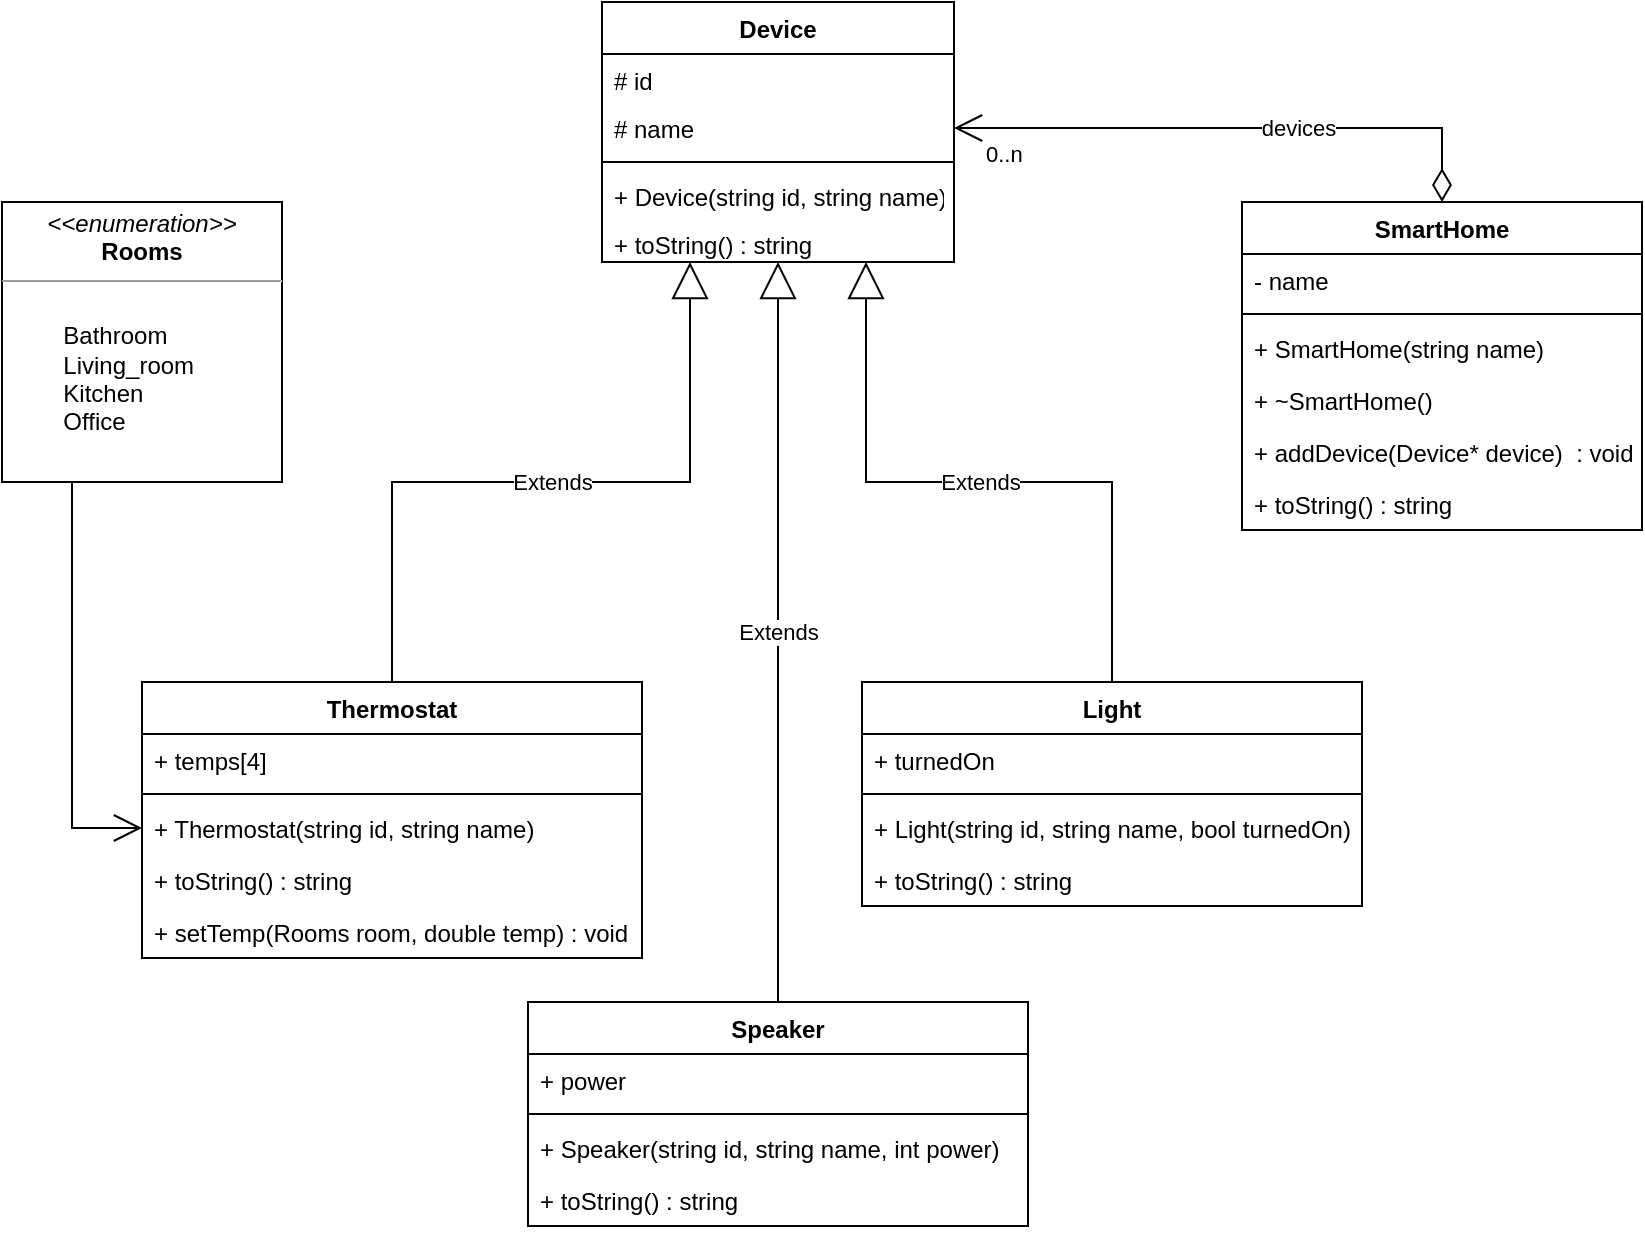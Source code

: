 <mxfile version="16.2.7" type="device"><diagram id="C5RBs43oDa-KdzZeNtuy" name="Page-1"><mxGraphModel dx="1293" dy="641" grid="1" gridSize="10" guides="1" tooltips="1" connect="1" arrows="1" fold="1" page="1" pageScale="1" pageWidth="827" pageHeight="1169" math="0" shadow="0"><root><mxCell id="WIyWlLk6GJQsqaUBKTNV-0"/><mxCell id="WIyWlLk6GJQsqaUBKTNV-1" parent="WIyWlLk6GJQsqaUBKTNV-0"/><mxCell id="xr8vjrJvf5Me4gC8-124-5" value="SmartHome" style="swimlane;fontStyle=1;align=center;verticalAlign=top;childLayout=stackLayout;horizontal=1;startSize=26;horizontalStack=0;resizeParent=1;resizeParentMax=0;resizeLast=0;collapsible=1;marginBottom=0;" vertex="1" parent="WIyWlLk6GJQsqaUBKTNV-1"><mxGeometry x="624" y="140" width="200" height="164" as="geometry"/></mxCell><mxCell id="xr8vjrJvf5Me4gC8-124-6" value="- name" style="text;strokeColor=none;fillColor=none;align=left;verticalAlign=top;spacingLeft=4;spacingRight=4;overflow=hidden;rotatable=0;points=[[0,0.5],[1,0.5]];portConstraint=eastwest;" vertex="1" parent="xr8vjrJvf5Me4gC8-124-5"><mxGeometry y="26" width="200" height="26" as="geometry"/></mxCell><mxCell id="xr8vjrJvf5Me4gC8-124-7" value="" style="line;strokeWidth=1;fillColor=none;align=left;verticalAlign=middle;spacingTop=-1;spacingLeft=3;spacingRight=3;rotatable=0;labelPosition=right;points=[];portConstraint=eastwest;" vertex="1" parent="xr8vjrJvf5Me4gC8-124-5"><mxGeometry y="52" width="200" height="8" as="geometry"/></mxCell><mxCell id="xr8vjrJvf5Me4gC8-124-8" value="+ SmartHome(string name)" style="text;strokeColor=none;fillColor=none;align=left;verticalAlign=top;spacingLeft=4;spacingRight=4;overflow=hidden;rotatable=0;points=[[0,0.5],[1,0.5]];portConstraint=eastwest;" vertex="1" parent="xr8vjrJvf5Me4gC8-124-5"><mxGeometry y="60" width="200" height="26" as="geometry"/></mxCell><mxCell id="xr8vjrJvf5Me4gC8-124-14" value="+ ~SmartHome()" style="text;strokeColor=none;fillColor=none;align=left;verticalAlign=top;spacingLeft=4;spacingRight=4;overflow=hidden;rotatable=0;points=[[0,0.5],[1,0.5]];portConstraint=eastwest;" vertex="1" parent="xr8vjrJvf5Me4gC8-124-5"><mxGeometry y="86" width="200" height="26" as="geometry"/></mxCell><mxCell id="xr8vjrJvf5Me4gC8-124-15" value="+ addDevice(Device* device)  : void" style="text;strokeColor=none;fillColor=none;align=left;verticalAlign=top;spacingLeft=4;spacingRight=4;overflow=hidden;rotatable=0;points=[[0,0.5],[1,0.5]];portConstraint=eastwest;" vertex="1" parent="xr8vjrJvf5Me4gC8-124-5"><mxGeometry y="112" width="200" height="26" as="geometry"/></mxCell><mxCell id="xr8vjrJvf5Me4gC8-124-16" value="+ toString() : string" style="text;strokeColor=none;fillColor=none;align=left;verticalAlign=top;spacingLeft=4;spacingRight=4;overflow=hidden;rotatable=0;points=[[0,0.5],[1,0.5]];portConstraint=eastwest;" vertex="1" parent="xr8vjrJvf5Me4gC8-124-5"><mxGeometry y="138" width="200" height="26" as="geometry"/></mxCell><mxCell id="xr8vjrJvf5Me4gC8-124-9" value="Device" style="swimlane;fontStyle=1;align=center;verticalAlign=top;childLayout=stackLayout;horizontal=1;startSize=26;horizontalStack=0;resizeParent=1;resizeParentMax=0;resizeLast=0;collapsible=1;marginBottom=0;" vertex="1" parent="WIyWlLk6GJQsqaUBKTNV-1"><mxGeometry x="304" y="40" width="176" height="130" as="geometry"/></mxCell><mxCell id="xr8vjrJvf5Me4gC8-124-10" value="# id&#10;" style="text;strokeColor=none;fillColor=none;align=left;verticalAlign=top;spacingLeft=4;spacingRight=4;overflow=hidden;rotatable=0;points=[[0,0.5],[1,0.5]];portConstraint=eastwest;" vertex="1" parent="xr8vjrJvf5Me4gC8-124-9"><mxGeometry y="26" width="176" height="24" as="geometry"/></mxCell><mxCell id="xr8vjrJvf5Me4gC8-124-13" value="# name&#10;" style="text;strokeColor=none;fillColor=none;align=left;verticalAlign=top;spacingLeft=4;spacingRight=4;overflow=hidden;rotatable=0;points=[[0,0.5],[1,0.5]];portConstraint=eastwest;" vertex="1" parent="xr8vjrJvf5Me4gC8-124-9"><mxGeometry y="50" width="176" height="26" as="geometry"/></mxCell><mxCell id="xr8vjrJvf5Me4gC8-124-11" value="" style="line;strokeWidth=1;fillColor=none;align=left;verticalAlign=middle;spacingTop=-1;spacingLeft=3;spacingRight=3;rotatable=0;labelPosition=right;points=[];portConstraint=eastwest;" vertex="1" parent="xr8vjrJvf5Me4gC8-124-9"><mxGeometry y="76" width="176" height="8" as="geometry"/></mxCell><mxCell id="zkfFHV4jXpPFQw0GAbJ--5" value="+ Device(string id, string name)" style="text;align=left;verticalAlign=top;spacingLeft=4;spacingRight=4;overflow=hidden;rotatable=0;points=[[0,0.5],[1,0.5]];portConstraint=eastwest;" parent="xr8vjrJvf5Me4gC8-124-9" vertex="1"><mxGeometry y="84" width="176" height="24" as="geometry"/></mxCell><mxCell id="xr8vjrJvf5Me4gC8-124-4" value="+ toString() : string" style="text;strokeColor=none;fillColor=none;align=left;verticalAlign=top;spacingLeft=4;spacingRight=4;overflow=hidden;rotatable=0;points=[[0,0.5],[1,0.5]];portConstraint=eastwest;" vertex="1" parent="xr8vjrJvf5Me4gC8-124-9"><mxGeometry y="108" width="176" height="22" as="geometry"/></mxCell><mxCell id="xr8vjrJvf5Me4gC8-124-17" value="Light" style="swimlane;fontStyle=1;align=center;verticalAlign=top;childLayout=stackLayout;horizontal=1;startSize=26;horizontalStack=0;resizeParent=1;resizeParentMax=0;resizeLast=0;collapsible=1;marginBottom=0;" vertex="1" parent="WIyWlLk6GJQsqaUBKTNV-1"><mxGeometry x="434" y="380" width="250" height="112" as="geometry"><mxRectangle x="270" y="380" width="60" height="26" as="alternateBounds"/></mxGeometry></mxCell><mxCell id="xr8vjrJvf5Me4gC8-124-18" value="+ turnedOn" style="text;strokeColor=none;fillColor=none;align=left;verticalAlign=top;spacingLeft=4;spacingRight=4;overflow=hidden;rotatable=0;points=[[0,0.5],[1,0.5]];portConstraint=eastwest;" vertex="1" parent="xr8vjrJvf5Me4gC8-124-17"><mxGeometry y="26" width="250" height="26" as="geometry"/></mxCell><mxCell id="xr8vjrJvf5Me4gC8-124-19" value="" style="line;strokeWidth=1;fillColor=none;align=left;verticalAlign=middle;spacingTop=-1;spacingLeft=3;spacingRight=3;rotatable=0;labelPosition=right;points=[];portConstraint=eastwest;" vertex="1" parent="xr8vjrJvf5Me4gC8-124-17"><mxGeometry y="52" width="250" height="8" as="geometry"/></mxCell><mxCell id="xr8vjrJvf5Me4gC8-124-20" value="+ Light(string id, string name, bool turnedOn)" style="text;strokeColor=none;fillColor=none;align=left;verticalAlign=top;spacingLeft=4;spacingRight=4;overflow=hidden;rotatable=0;points=[[0,0.5],[1,0.5]];portConstraint=eastwest;" vertex="1" parent="xr8vjrJvf5Me4gC8-124-17"><mxGeometry y="60" width="250" height="26" as="geometry"/></mxCell><mxCell id="xr8vjrJvf5Me4gC8-124-21" value="+ toString() : string" style="text;strokeColor=none;fillColor=none;align=left;verticalAlign=top;spacingLeft=4;spacingRight=4;overflow=hidden;rotatable=0;points=[[0,0.5],[1,0.5]];portConstraint=eastwest;" vertex="1" parent="xr8vjrJvf5Me4gC8-124-17"><mxGeometry y="86" width="250" height="26" as="geometry"/></mxCell><mxCell id="xr8vjrJvf5Me4gC8-124-22" value="Speaker" style="swimlane;fontStyle=1;align=center;verticalAlign=top;childLayout=stackLayout;horizontal=1;startSize=26;horizontalStack=0;resizeParent=1;resizeParentMax=0;resizeLast=0;collapsible=1;marginBottom=0;" vertex="1" parent="WIyWlLk6GJQsqaUBKTNV-1"><mxGeometry x="267" y="540" width="250" height="112" as="geometry"/></mxCell><mxCell id="xr8vjrJvf5Me4gC8-124-23" value="+ power" style="text;strokeColor=none;fillColor=none;align=left;verticalAlign=top;spacingLeft=4;spacingRight=4;overflow=hidden;rotatable=0;points=[[0,0.5],[1,0.5]];portConstraint=eastwest;" vertex="1" parent="xr8vjrJvf5Me4gC8-124-22"><mxGeometry y="26" width="250" height="26" as="geometry"/></mxCell><mxCell id="xr8vjrJvf5Me4gC8-124-24" value="" style="line;strokeWidth=1;fillColor=none;align=left;verticalAlign=middle;spacingTop=-1;spacingLeft=3;spacingRight=3;rotatable=0;labelPosition=right;points=[];portConstraint=eastwest;" vertex="1" parent="xr8vjrJvf5Me4gC8-124-22"><mxGeometry y="52" width="250" height="8" as="geometry"/></mxCell><mxCell id="xr8vjrJvf5Me4gC8-124-25" value="+ Speaker(string id, string name, int power)" style="text;strokeColor=none;fillColor=none;align=left;verticalAlign=top;spacingLeft=4;spacingRight=4;overflow=hidden;rotatable=0;points=[[0,0.5],[1,0.5]];portConstraint=eastwest;" vertex="1" parent="xr8vjrJvf5Me4gC8-124-22"><mxGeometry y="60" width="250" height="26" as="geometry"/></mxCell><mxCell id="xr8vjrJvf5Me4gC8-124-26" value="+ toString() : string" style="text;strokeColor=none;fillColor=none;align=left;verticalAlign=top;spacingLeft=4;spacingRight=4;overflow=hidden;rotatable=0;points=[[0,0.5],[1,0.5]];portConstraint=eastwest;" vertex="1" parent="xr8vjrJvf5Me4gC8-124-22"><mxGeometry y="86" width="250" height="26" as="geometry"/></mxCell><mxCell id="xr8vjrJvf5Me4gC8-124-27" value="Thermostat" style="swimlane;fontStyle=1;align=center;verticalAlign=top;childLayout=stackLayout;horizontal=1;startSize=26;horizontalStack=0;resizeParent=1;resizeParentMax=0;resizeLast=0;collapsible=1;marginBottom=0;" vertex="1" parent="WIyWlLk6GJQsqaUBKTNV-1"><mxGeometry x="74" y="380" width="250" height="138" as="geometry"/></mxCell><mxCell id="xr8vjrJvf5Me4gC8-124-28" value="+ temps[4]" style="text;strokeColor=none;fillColor=none;align=left;verticalAlign=top;spacingLeft=4;spacingRight=4;overflow=hidden;rotatable=0;points=[[0,0.5],[1,0.5]];portConstraint=eastwest;" vertex="1" parent="xr8vjrJvf5Me4gC8-124-27"><mxGeometry y="26" width="250" height="26" as="geometry"/></mxCell><mxCell id="xr8vjrJvf5Me4gC8-124-29" value="" style="line;strokeWidth=1;fillColor=none;align=left;verticalAlign=middle;spacingTop=-1;spacingLeft=3;spacingRight=3;rotatable=0;labelPosition=right;points=[];portConstraint=eastwest;" vertex="1" parent="xr8vjrJvf5Me4gC8-124-27"><mxGeometry y="52" width="250" height="8" as="geometry"/></mxCell><mxCell id="xr8vjrJvf5Me4gC8-124-30" value="+ Thermostat(string id, string name)" style="text;strokeColor=none;fillColor=none;align=left;verticalAlign=top;spacingLeft=4;spacingRight=4;overflow=hidden;rotatable=0;points=[[0,0.5],[1,0.5]];portConstraint=eastwest;" vertex="1" parent="xr8vjrJvf5Me4gC8-124-27"><mxGeometry y="60" width="250" height="26" as="geometry"/></mxCell><mxCell id="xr8vjrJvf5Me4gC8-124-31" value="+ toString() : string" style="text;strokeColor=none;fillColor=none;align=left;verticalAlign=top;spacingLeft=4;spacingRight=4;overflow=hidden;rotatable=0;points=[[0,0.5],[1,0.5]];portConstraint=eastwest;" vertex="1" parent="xr8vjrJvf5Me4gC8-124-27"><mxGeometry y="86" width="250" height="26" as="geometry"/></mxCell><mxCell id="xr8vjrJvf5Me4gC8-124-32" value="+ setTemp(Rooms room, double temp) : void" style="text;strokeColor=none;fillColor=none;align=left;verticalAlign=top;spacingLeft=4;spacingRight=4;overflow=hidden;rotatable=0;points=[[0,0.5],[1,0.5]];portConstraint=eastwest;" vertex="1" parent="xr8vjrJvf5Me4gC8-124-27"><mxGeometry y="112" width="250" height="26" as="geometry"/></mxCell><mxCell id="xr8vjrJvf5Me4gC8-124-33" value="&lt;p style=&quot;margin: 0px ; margin-top: 4px ; text-align: center&quot;&gt;&lt;i&gt;&amp;lt;&amp;lt;enumeration&amp;gt;&amp;gt;&lt;/i&gt;&lt;br&gt;&lt;b&gt;Rooms&lt;/b&gt;&lt;/p&gt;&lt;hr size=&quot;1&quot;&gt;&lt;p style=&quot;margin: 0px ; margin-left: 4px&quot;&gt;&lt;br&gt;&lt;/p&gt;&lt;p style=&quot;margin: 0px ; margin-left: 4px&quot;&gt;&lt;span style=&quot;text-align: center&quot;&gt;&lt;span style=&quot;font-style: italic ; white-space: pre&quot;&gt;&#9;&lt;/span&gt;Bathroom&lt;/span&gt;&lt;/p&gt;&lt;p style=&quot;margin: 0px ; margin-left: 4px&quot;&gt;&lt;span style=&quot;text-align: center&quot;&gt;&lt;span style=&quot;white-space: pre&quot;&gt;&#9;&lt;/span&gt;Living_room&lt;/span&gt;&lt;/p&gt;&lt;p style=&quot;margin: 0px ; margin-left: 4px&quot;&gt;&lt;span style=&quot;text-align: center&quot;&gt;&lt;span style=&quot;white-space: pre&quot;&gt;&#9;&lt;/span&gt;Kitchen&lt;/span&gt;&lt;/p&gt;&lt;p style=&quot;margin: 0px ; margin-left: 4px&quot;&gt;&lt;span style=&quot;text-align: center&quot;&gt;&lt;span style=&quot;white-space: pre&quot;&gt;&#9;&lt;/span&gt;Office&lt;/span&gt;&lt;br&gt;&lt;/p&gt;" style="verticalAlign=top;align=left;overflow=fill;fontSize=12;fontFamily=Helvetica;html=1;" vertex="1" parent="WIyWlLk6GJQsqaUBKTNV-1"><mxGeometry x="4" y="140" width="140" height="140" as="geometry"/></mxCell><mxCell id="xr8vjrJvf5Me4gC8-124-34" value="Extends" style="endArrow=block;endSize=16;endFill=0;html=1;rounded=0;exitX=0.5;exitY=0;exitDx=0;exitDy=0;entryX=0.25;entryY=1;entryDx=0;entryDy=0;" edge="1" parent="WIyWlLk6GJQsqaUBKTNV-1" source="xr8vjrJvf5Me4gC8-124-27" target="xr8vjrJvf5Me4gC8-124-9"><mxGeometry width="160" relative="1" as="geometry"><mxPoint x="364" y="270" as="sourcePoint"/><mxPoint x="324" y="250" as="targetPoint"/><Array as="points"><mxPoint x="199" y="280"/><mxPoint x="348" y="280"/></Array></mxGeometry></mxCell><mxCell id="xr8vjrJvf5Me4gC8-124-35" value="Extends" style="endArrow=block;endSize=16;endFill=0;html=1;rounded=0;exitX=0.5;exitY=0;exitDx=0;exitDy=0;entryX=0.75;entryY=1;entryDx=0;entryDy=0;" edge="1" parent="WIyWlLk6GJQsqaUBKTNV-1" source="xr8vjrJvf5Me4gC8-124-17" target="xr8vjrJvf5Me4gC8-124-9"><mxGeometry width="160" relative="1" as="geometry"><mxPoint x="554.0" y="336" as="sourcePoint"/><mxPoint x="404" y="250" as="targetPoint"/><Array as="points"><mxPoint x="559" y="280"/><mxPoint x="436" y="280"/></Array></mxGeometry></mxCell><mxCell id="xr8vjrJvf5Me4gC8-124-36" value="Extends" style="endArrow=block;endSize=16;endFill=0;html=1;rounded=0;exitX=0.5;exitY=0;exitDx=0;exitDy=0;entryX=0.5;entryY=1;entryDx=0;entryDy=0;" edge="1" parent="WIyWlLk6GJQsqaUBKTNV-1" source="xr8vjrJvf5Me4gC8-124-22" target="xr8vjrJvf5Me4gC8-124-9"><mxGeometry width="160" relative="1" as="geometry"><mxPoint x="219.0" y="400" as="sourcePoint"/><mxPoint x="364" y="290" as="targetPoint"/></mxGeometry></mxCell><mxCell id="xr8vjrJvf5Me4gC8-124-37" value="devices" style="endArrow=open;html=1;endSize=12;startArrow=diamondThin;startSize=14;startFill=0;edgeStyle=orthogonalEdgeStyle;rounded=0;entryX=1;entryY=0.5;entryDx=0;entryDy=0;exitX=0.5;exitY=0;exitDx=0;exitDy=0;" edge="1" parent="WIyWlLk6GJQsqaUBKTNV-1" source="xr8vjrJvf5Me4gC8-124-5" target="xr8vjrJvf5Me4gC8-124-13"><mxGeometry x="-0.222" relative="1" as="geometry"><mxPoint x="734" y="103" as="sourcePoint"/><mxPoint x="544" y="120" as="targetPoint"/><Array as="points"><mxPoint x="724" y="103"/></Array><mxPoint as="offset"/></mxGeometry></mxCell><mxCell id="xr8vjrJvf5Me4gC8-124-38" value="0..n" style="edgeLabel;resizable=0;html=1;align=left;verticalAlign=top;" connectable="0" vertex="1" parent="xr8vjrJvf5Me4gC8-124-37"><mxGeometry x="-1" relative="1" as="geometry"><mxPoint x="-230" y="-37" as="offset"/></mxGeometry></mxCell><mxCell id="xr8vjrJvf5Me4gC8-124-40" value="" style="endArrow=open;endFill=1;endSize=12;html=1;rounded=0;exitX=0.25;exitY=1;exitDx=0;exitDy=0;entryX=0;entryY=0.5;entryDx=0;entryDy=0;" edge="1" parent="WIyWlLk6GJQsqaUBKTNV-1" source="xr8vjrJvf5Me4gC8-124-33" target="xr8vjrJvf5Me4gC8-124-30"><mxGeometry width="160" relative="1" as="geometry"><mxPoint x="384" y="320" as="sourcePoint"/><mxPoint x="544" y="320" as="targetPoint"/><Array as="points"><mxPoint x="39" y="453"/></Array></mxGeometry></mxCell></root></mxGraphModel></diagram></mxfile>